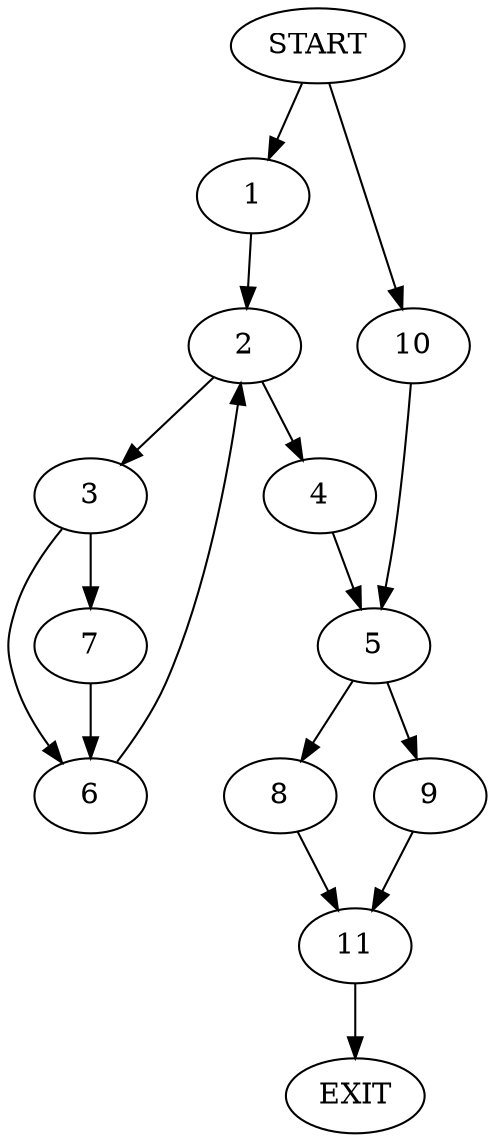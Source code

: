 digraph {
0 [label="START"]
12 [label="EXIT"]
0 -> 1
1 -> 2
2 -> 3
2 -> 4
4 -> 5
3 -> 6
3 -> 7
7 -> 6
6 -> 2
5 -> 8
5 -> 9
0 -> 10
10 -> 5
8 -> 11
9 -> 11
11 -> 12
}
